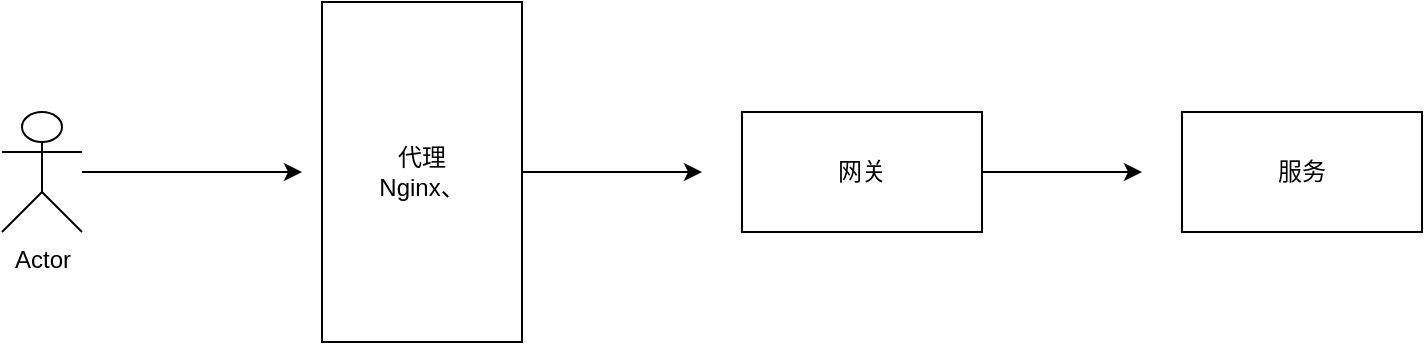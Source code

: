 <mxfile version="26.2.15">
  <diagram id="6a731a19-8d31-9384-78a2-239565b7b9f0" name="Page-1">
    <mxGraphModel dx="1426" dy="751" grid="1" gridSize="10" guides="1" tooltips="1" connect="1" arrows="1" fold="1" page="1" pageScale="1" pageWidth="827" pageHeight="1169" background="none" math="0" shadow="0">
      <root>
        <mxCell id="0" />
        <mxCell id="1" parent="0" />
        <mxCell id="aaWqAWN33BDMKdn_iNdA-146" style="edgeStyle=orthogonalEdgeStyle;rounded=0;orthogonalLoop=1;jettySize=auto;html=1;" edge="1" parent="1" source="aaWqAWN33BDMKdn_iNdA-143">
          <mxGeometry relative="1" as="geometry">
            <mxPoint x="360" y="650" as="targetPoint" />
          </mxGeometry>
        </mxCell>
        <mxCell id="aaWqAWN33BDMKdn_iNdA-143" value="Actor" style="shape=umlActor;verticalLabelPosition=bottom;verticalAlign=top;html=1;outlineConnect=0;" vertex="1" parent="1">
          <mxGeometry x="210" y="620" width="40" height="60" as="geometry" />
        </mxCell>
        <mxCell id="aaWqAWN33BDMKdn_iNdA-148" style="edgeStyle=orthogonalEdgeStyle;rounded=0;orthogonalLoop=1;jettySize=auto;html=1;" edge="1" parent="1" source="aaWqAWN33BDMKdn_iNdA-144">
          <mxGeometry relative="1" as="geometry">
            <mxPoint x="560" y="650" as="targetPoint" />
          </mxGeometry>
        </mxCell>
        <mxCell id="aaWqAWN33BDMKdn_iNdA-144" value="代理&lt;div&gt;Nginx、&lt;/div&gt;" style="rounded=0;whiteSpace=wrap;html=1;" vertex="1" parent="1">
          <mxGeometry x="370" y="565" width="100" height="170" as="geometry" />
        </mxCell>
        <mxCell id="aaWqAWN33BDMKdn_iNdA-151" style="edgeStyle=orthogonalEdgeStyle;rounded=0;orthogonalLoop=1;jettySize=auto;html=1;" edge="1" parent="1" source="aaWqAWN33BDMKdn_iNdA-147">
          <mxGeometry relative="1" as="geometry">
            <mxPoint x="780" y="650" as="targetPoint" />
          </mxGeometry>
        </mxCell>
        <mxCell id="aaWqAWN33BDMKdn_iNdA-147" value="网关" style="rounded=0;whiteSpace=wrap;html=1;" vertex="1" parent="1">
          <mxGeometry x="580" y="620" width="120" height="60" as="geometry" />
        </mxCell>
        <mxCell id="aaWqAWN33BDMKdn_iNdA-149" value="服务" style="rounded=0;whiteSpace=wrap;html=1;" vertex="1" parent="1">
          <mxGeometry x="800" y="620" width="120" height="60" as="geometry" />
        </mxCell>
      </root>
    </mxGraphModel>
  </diagram>
</mxfile>
